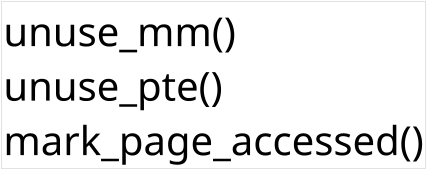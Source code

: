 @startuml

skinparam ComponentStyle rectangle
hide stereotype
scale 1/5

skinparam Component {
    FontSize 200
    FontColor black
    BorderThickness 0
    BackgroundColor transparent
}

component "unuse_mm()\nunuse_pte()\nmark_page_accessed()" as cp

@enduml
